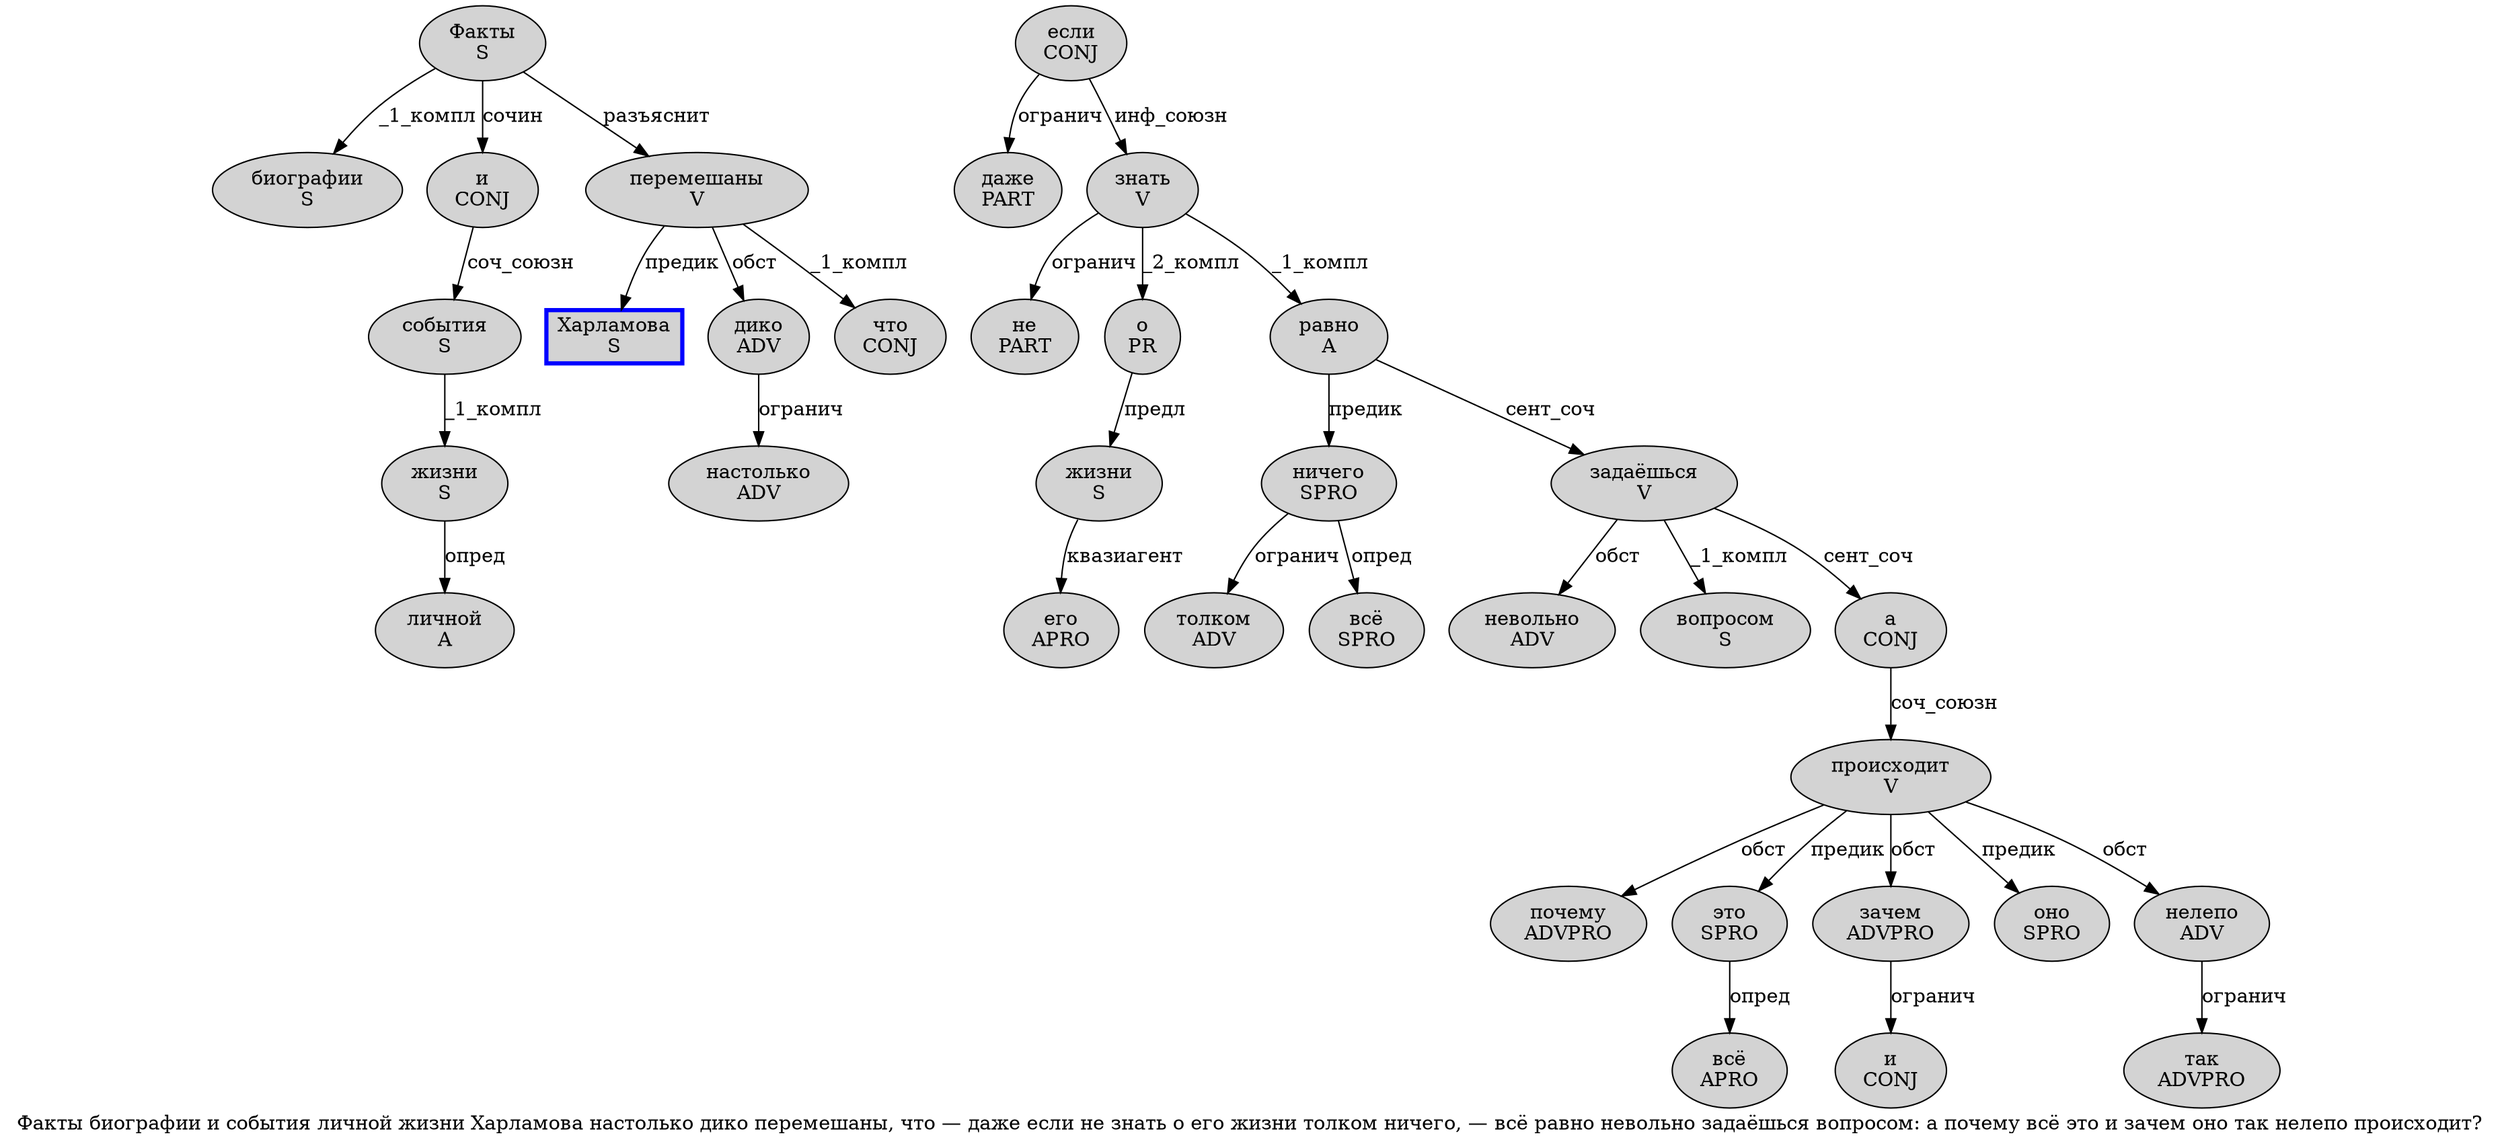 digraph SENTENCE_3610 {
	graph [label="Факты биографии и события личной жизни Харламова настолько дико перемешаны, что — даже если не знать о его жизни толком ничего, — всё равно невольно задаёшься вопросом: а почему всё это и зачем оно так нелепо происходит?"]
	node [style=filled]
		0 [label="Факты
S" color="" fillcolor=lightgray penwidth=1 shape=ellipse]
		1 [label="биографии
S" color="" fillcolor=lightgray penwidth=1 shape=ellipse]
		2 [label="и
CONJ" color="" fillcolor=lightgray penwidth=1 shape=ellipse]
		3 [label="события
S" color="" fillcolor=lightgray penwidth=1 shape=ellipse]
		4 [label="личной
A" color="" fillcolor=lightgray penwidth=1 shape=ellipse]
		5 [label="жизни
S" color="" fillcolor=lightgray penwidth=1 shape=ellipse]
		6 [label="Харламова
S" color=blue fillcolor=lightgray penwidth=3 shape=box]
		7 [label="настолько
ADV" color="" fillcolor=lightgray penwidth=1 shape=ellipse]
		8 [label="дико
ADV" color="" fillcolor=lightgray penwidth=1 shape=ellipse]
		9 [label="перемешаны
V" color="" fillcolor=lightgray penwidth=1 shape=ellipse]
		11 [label="что
CONJ" color="" fillcolor=lightgray penwidth=1 shape=ellipse]
		13 [label="даже
PART" color="" fillcolor=lightgray penwidth=1 shape=ellipse]
		14 [label="если
CONJ" color="" fillcolor=lightgray penwidth=1 shape=ellipse]
		15 [label="не
PART" color="" fillcolor=lightgray penwidth=1 shape=ellipse]
		16 [label="знать
V" color="" fillcolor=lightgray penwidth=1 shape=ellipse]
		17 [label="о
PR" color="" fillcolor=lightgray penwidth=1 shape=ellipse]
		18 [label="его
APRO" color="" fillcolor=lightgray penwidth=1 shape=ellipse]
		19 [label="жизни
S" color="" fillcolor=lightgray penwidth=1 shape=ellipse]
		20 [label="толком
ADV" color="" fillcolor=lightgray penwidth=1 shape=ellipse]
		21 [label="ничего
SPRO" color="" fillcolor=lightgray penwidth=1 shape=ellipse]
		24 [label="всё
SPRO" color="" fillcolor=lightgray penwidth=1 shape=ellipse]
		25 [label="равно
A" color="" fillcolor=lightgray penwidth=1 shape=ellipse]
		26 [label="невольно
ADV" color="" fillcolor=lightgray penwidth=1 shape=ellipse]
		27 [label="задаёшься
V" color="" fillcolor=lightgray penwidth=1 shape=ellipse]
		28 [label="вопросом
S" color="" fillcolor=lightgray penwidth=1 shape=ellipse]
		30 [label="а
CONJ" color="" fillcolor=lightgray penwidth=1 shape=ellipse]
		31 [label="почему
ADVPRO" color="" fillcolor=lightgray penwidth=1 shape=ellipse]
		32 [label="всё
APRO" color="" fillcolor=lightgray penwidth=1 shape=ellipse]
		33 [label="это
SPRO" color="" fillcolor=lightgray penwidth=1 shape=ellipse]
		34 [label="и
CONJ" color="" fillcolor=lightgray penwidth=1 shape=ellipse]
		35 [label="зачем
ADVPRO" color="" fillcolor=lightgray penwidth=1 shape=ellipse]
		36 [label="оно
SPRO" color="" fillcolor=lightgray penwidth=1 shape=ellipse]
		37 [label="так
ADVPRO" color="" fillcolor=lightgray penwidth=1 shape=ellipse]
		38 [label="нелепо
ADV" color="" fillcolor=lightgray penwidth=1 shape=ellipse]
		39 [label="происходит
V" color="" fillcolor=lightgray penwidth=1 shape=ellipse]
			17 -> 19 [label="предл"]
			19 -> 18 [label="квазиагент"]
			9 -> 6 [label="предик"]
			9 -> 8 [label="обст"]
			9 -> 11 [label="_1_компл"]
			33 -> 32 [label="опред"]
			2 -> 3 [label="соч_союзн"]
			14 -> 13 [label="огранич"]
			14 -> 16 [label="инф_союзн"]
			35 -> 34 [label="огранич"]
			16 -> 15 [label="огранич"]
			16 -> 17 [label="_2_компл"]
			16 -> 25 [label="_1_компл"]
			30 -> 39 [label="соч_союзн"]
			0 -> 1 [label="_1_компл"]
			0 -> 2 [label="сочин"]
			0 -> 9 [label="разъяснит"]
			5 -> 4 [label="опред"]
			39 -> 31 [label="обст"]
			39 -> 33 [label="предик"]
			39 -> 35 [label="обст"]
			39 -> 36 [label="предик"]
			39 -> 38 [label="обст"]
			38 -> 37 [label="огранич"]
			25 -> 21 [label="предик"]
			25 -> 27 [label="сент_соч"]
			8 -> 7 [label="огранич"]
			21 -> 20 [label="огранич"]
			21 -> 24 [label="опред"]
			27 -> 26 [label="обст"]
			27 -> 28 [label="_1_компл"]
			27 -> 30 [label="сент_соч"]
			3 -> 5 [label="_1_компл"]
}